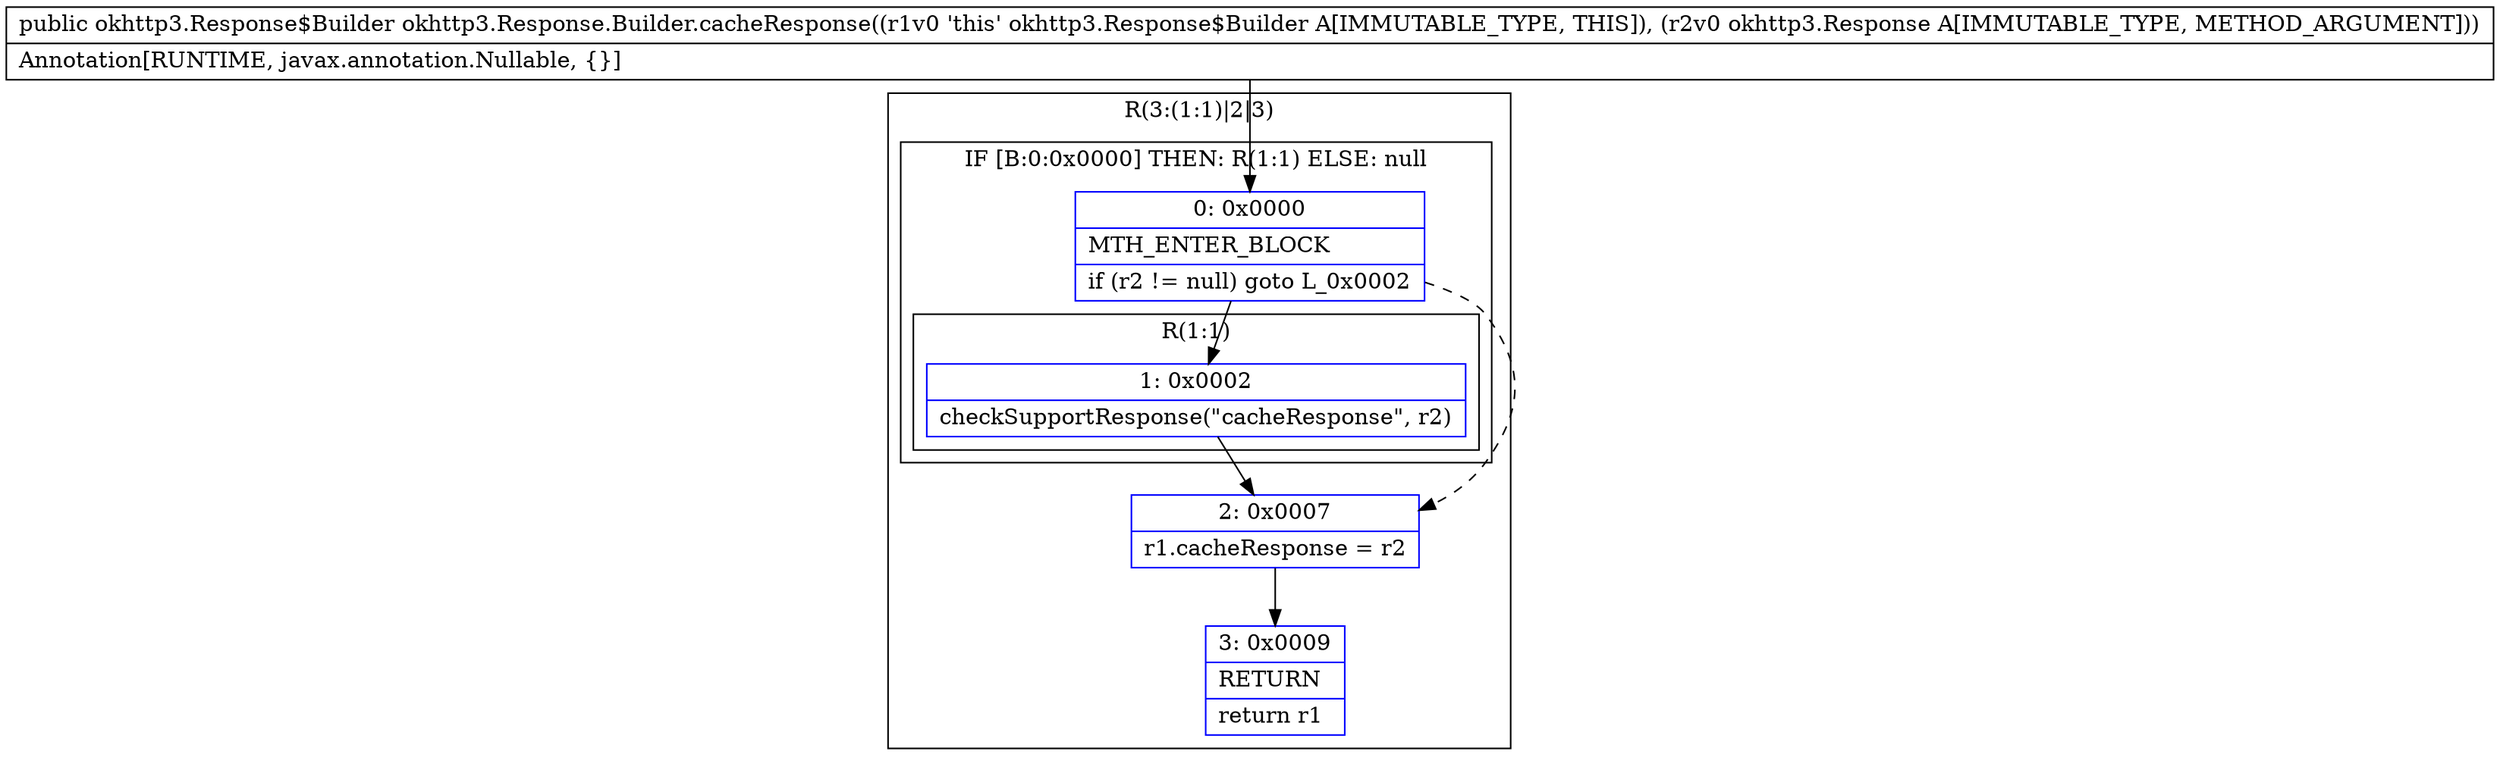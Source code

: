 digraph "CFG forokhttp3.Response.Builder.cacheResponse(Lokhttp3\/Response;)Lokhttp3\/Response$Builder;" {
subgraph cluster_Region_595901185 {
label = "R(3:(1:1)|2|3)";
node [shape=record,color=blue];
subgraph cluster_IfRegion_524585156 {
label = "IF [B:0:0x0000] THEN: R(1:1) ELSE: null";
node [shape=record,color=blue];
Node_0 [shape=record,label="{0\:\ 0x0000|MTH_ENTER_BLOCK\l|if (r2 != null) goto L_0x0002\l}"];
subgraph cluster_Region_1847415991 {
label = "R(1:1)";
node [shape=record,color=blue];
Node_1 [shape=record,label="{1\:\ 0x0002|checkSupportResponse(\"cacheResponse\", r2)\l}"];
}
}
Node_2 [shape=record,label="{2\:\ 0x0007|r1.cacheResponse = r2\l}"];
Node_3 [shape=record,label="{3\:\ 0x0009|RETURN\l|return r1\l}"];
}
MethodNode[shape=record,label="{public okhttp3.Response$Builder okhttp3.Response.Builder.cacheResponse((r1v0 'this' okhttp3.Response$Builder A[IMMUTABLE_TYPE, THIS]), (r2v0 okhttp3.Response A[IMMUTABLE_TYPE, METHOD_ARGUMENT]))  | Annotation[RUNTIME, javax.annotation.Nullable, \{\}]\l}"];
MethodNode -> Node_0;
Node_0 -> Node_1;
Node_0 -> Node_2[style=dashed];
Node_1 -> Node_2;
Node_2 -> Node_3;
}

